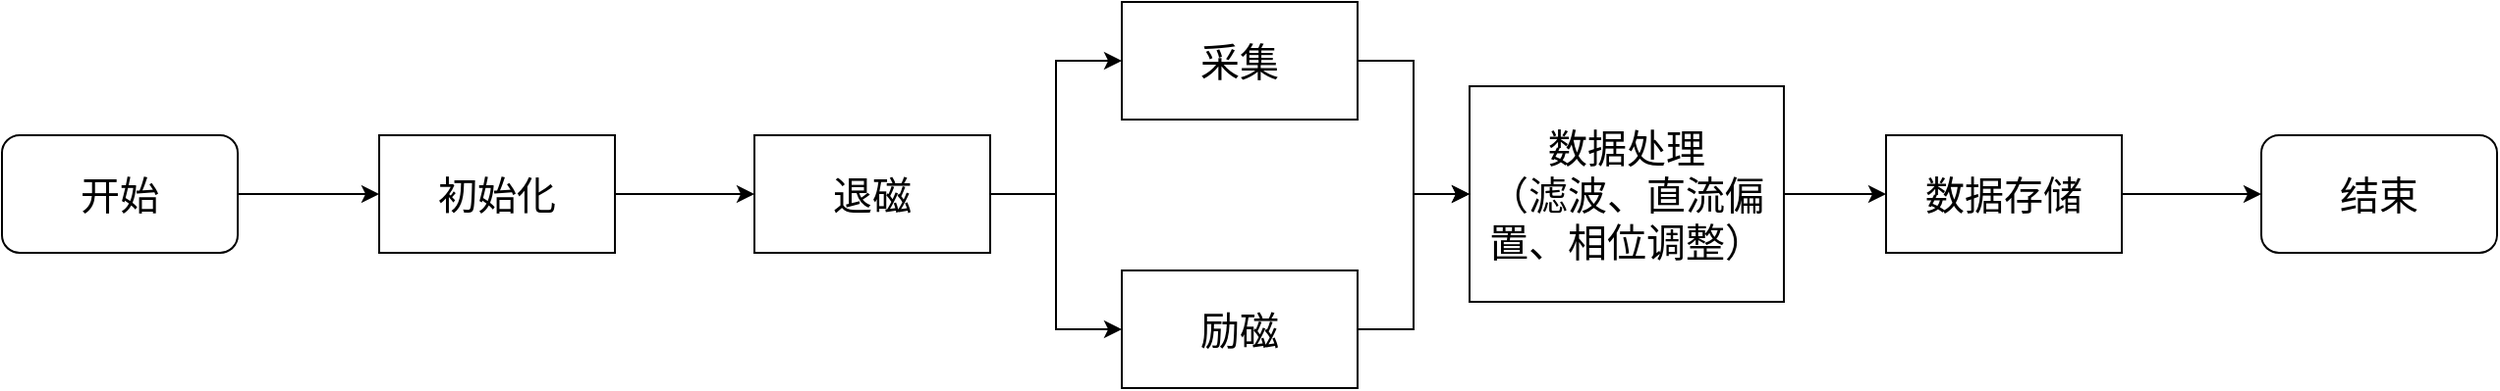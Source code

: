 <mxfile version="14.6.11" type="github">
  <diagram id="MHHxKJNjg95DKsAhapM7" name="第 1 页">
    <mxGraphModel dx="454" dy="426" grid="1" gridSize="10" guides="1" tooltips="1" connect="1" arrows="1" fold="1" page="1" pageScale="1" pageWidth="1920" pageHeight="1200" math="0" shadow="0">
      <root>
        <mxCell id="0" />
        <mxCell id="1" parent="0" />
        <mxCell id="kewE_2hSAg9XWlE6RFoe-1" value="" style="edgeStyle=orthogonalEdgeStyle;rounded=0;orthogonalLoop=1;jettySize=auto;html=1;" edge="1" parent="1" source="kewE_2hSAg9XWlE6RFoe-2" target="kewE_2hSAg9XWlE6RFoe-4">
          <mxGeometry relative="1" as="geometry" />
        </mxCell>
        <mxCell id="kewE_2hSAg9XWlE6RFoe-2" value="&lt;font style=&quot;font-size: 20px&quot;&gt;开始&lt;/font&gt;" style="rounded=1;whiteSpace=wrap;html=1;" vertex="1" parent="1">
          <mxGeometry x="610" y="211" width="120" height="60" as="geometry" />
        </mxCell>
        <mxCell id="kewE_2hSAg9XWlE6RFoe-3" value="" style="edgeStyle=orthogonalEdgeStyle;rounded=0;orthogonalLoop=1;jettySize=auto;html=1;" edge="1" parent="1" source="kewE_2hSAg9XWlE6RFoe-4" target="kewE_2hSAg9XWlE6RFoe-7">
          <mxGeometry relative="1" as="geometry" />
        </mxCell>
        <mxCell id="kewE_2hSAg9XWlE6RFoe-4" value="&lt;font style=&quot;font-size: 20px&quot;&gt;初始化&lt;/font&gt;" style="rounded=0;whiteSpace=wrap;html=1;" vertex="1" parent="1">
          <mxGeometry x="802" y="211" width="120" height="60" as="geometry" />
        </mxCell>
        <mxCell id="kewE_2hSAg9XWlE6RFoe-5" value="" style="edgeStyle=orthogonalEdgeStyle;rounded=0;orthogonalLoop=1;jettySize=auto;html=1;entryX=0;entryY=0.5;entryDx=0;entryDy=0;" edge="1" parent="1" source="kewE_2hSAg9XWlE6RFoe-7" target="kewE_2hSAg9XWlE6RFoe-9">
          <mxGeometry relative="1" as="geometry" />
        </mxCell>
        <mxCell id="kewE_2hSAg9XWlE6RFoe-6" style="edgeStyle=orthogonalEdgeStyle;rounded=0;orthogonalLoop=1;jettySize=auto;html=1;entryX=0;entryY=0.5;entryDx=0;entryDy=0;" edge="1" parent="1" source="kewE_2hSAg9XWlE6RFoe-7" target="kewE_2hSAg9XWlE6RFoe-11">
          <mxGeometry relative="1" as="geometry" />
        </mxCell>
        <mxCell id="kewE_2hSAg9XWlE6RFoe-7" value="&lt;span style=&quot;font-size: 20px&quot;&gt;退磁&lt;br&gt;&lt;/span&gt;" style="rounded=0;whiteSpace=wrap;html=1;" vertex="1" parent="1">
          <mxGeometry x="993" y="211" width="120" height="60" as="geometry" />
        </mxCell>
        <mxCell id="kewE_2hSAg9XWlE6RFoe-8" value="" style="edgeStyle=orthogonalEdgeStyle;rounded=0;orthogonalLoop=1;jettySize=auto;html=1;" edge="1" parent="1" source="kewE_2hSAg9XWlE6RFoe-9" target="kewE_2hSAg9XWlE6RFoe-13">
          <mxGeometry relative="1" as="geometry" />
        </mxCell>
        <mxCell id="kewE_2hSAg9XWlE6RFoe-9" value="&lt;span style=&quot;font-size: 20px&quot;&gt;励磁&lt;br&gt;&lt;/span&gt;" style="rounded=0;whiteSpace=wrap;html=1;" vertex="1" parent="1">
          <mxGeometry x="1180" y="280" width="120" height="60" as="geometry" />
        </mxCell>
        <mxCell id="kewE_2hSAg9XWlE6RFoe-10" style="edgeStyle=orthogonalEdgeStyle;rounded=0;orthogonalLoop=1;jettySize=auto;html=1;exitX=1;exitY=0.5;exitDx=0;exitDy=0;entryX=0;entryY=0.5;entryDx=0;entryDy=0;" edge="1" parent="1" source="kewE_2hSAg9XWlE6RFoe-11" target="kewE_2hSAg9XWlE6RFoe-13">
          <mxGeometry relative="1" as="geometry" />
        </mxCell>
        <mxCell id="kewE_2hSAg9XWlE6RFoe-11" value="&lt;span style=&quot;font-size: 20px&quot;&gt;采集&lt;br&gt;&lt;/span&gt;" style="rounded=0;whiteSpace=wrap;html=1;" vertex="1" parent="1">
          <mxGeometry x="1180" y="143" width="120" height="60" as="geometry" />
        </mxCell>
        <mxCell id="kewE_2hSAg9XWlE6RFoe-12" value="" style="edgeStyle=orthogonalEdgeStyle;rounded=0;orthogonalLoop=1;jettySize=auto;html=1;" edge="1" parent="1" source="kewE_2hSAg9XWlE6RFoe-13" target="kewE_2hSAg9XWlE6RFoe-15">
          <mxGeometry relative="1" as="geometry" />
        </mxCell>
        <mxCell id="kewE_2hSAg9XWlE6RFoe-13" value="&lt;span style=&quot;font-size: 20px&quot;&gt;数据处理&lt;br&gt;（滤波、直流偏置、相位调整）&lt;br&gt;&lt;/span&gt;" style="rounded=0;whiteSpace=wrap;html=1;" vertex="1" parent="1">
          <mxGeometry x="1357" y="186" width="160" height="110" as="geometry" />
        </mxCell>
        <mxCell id="kewE_2hSAg9XWlE6RFoe-14" value="" style="edgeStyle=orthogonalEdgeStyle;rounded=0;orthogonalLoop=1;jettySize=auto;html=1;" edge="1" parent="1" source="kewE_2hSAg9XWlE6RFoe-15" target="kewE_2hSAg9XWlE6RFoe-16">
          <mxGeometry relative="1" as="geometry" />
        </mxCell>
        <mxCell id="kewE_2hSAg9XWlE6RFoe-15" value="&lt;span style=&quot;font-size: 20px&quot;&gt;数据存储&lt;br&gt;&lt;/span&gt;" style="rounded=0;whiteSpace=wrap;html=1;" vertex="1" parent="1">
          <mxGeometry x="1569" y="211" width="120" height="60" as="geometry" />
        </mxCell>
        <mxCell id="kewE_2hSAg9XWlE6RFoe-16" value="&lt;font style=&quot;font-size: 20px&quot;&gt;结束&lt;/font&gt;" style="rounded=1;whiteSpace=wrap;html=1;" vertex="1" parent="1">
          <mxGeometry x="1760" y="211" width="120" height="60" as="geometry" />
        </mxCell>
      </root>
    </mxGraphModel>
  </diagram>
</mxfile>
